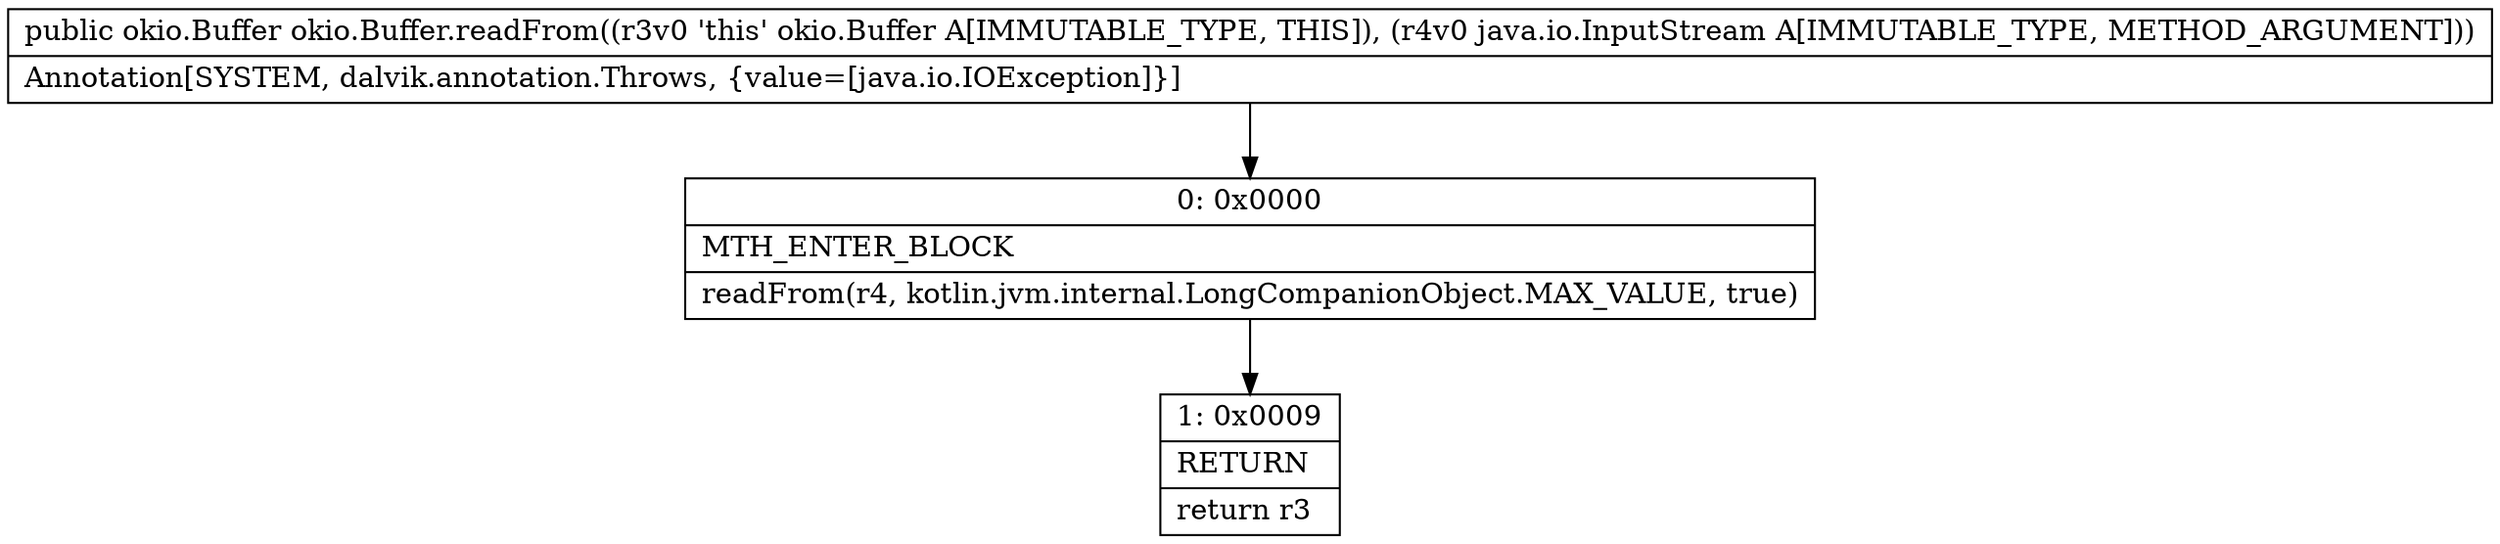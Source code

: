 digraph "CFG forokio.Buffer.readFrom(Ljava\/io\/InputStream;)Lokio\/Buffer;" {
Node_0 [shape=record,label="{0\:\ 0x0000|MTH_ENTER_BLOCK\l|readFrom(r4, kotlin.jvm.internal.LongCompanionObject.MAX_VALUE, true)\l}"];
Node_1 [shape=record,label="{1\:\ 0x0009|RETURN\l|return r3\l}"];
MethodNode[shape=record,label="{public okio.Buffer okio.Buffer.readFrom((r3v0 'this' okio.Buffer A[IMMUTABLE_TYPE, THIS]), (r4v0 java.io.InputStream A[IMMUTABLE_TYPE, METHOD_ARGUMENT]))  | Annotation[SYSTEM, dalvik.annotation.Throws, \{value=[java.io.IOException]\}]\l}"];
MethodNode -> Node_0;
Node_0 -> Node_1;
}

